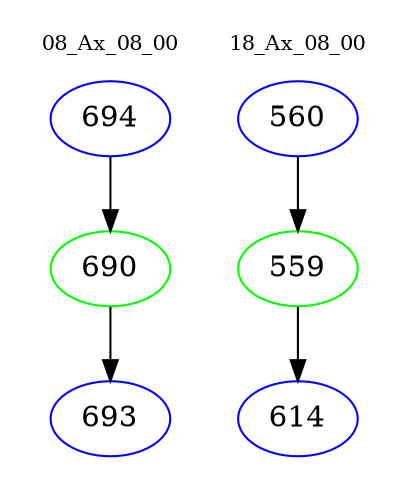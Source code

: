 digraph{
subgraph cluster_0 {
color = white
label = "08_Ax_08_00";
fontsize=10;
T0_694 [label="694", color="blue"]
T0_694 -> T0_690 [color="black"]
T0_690 [label="690", color="green"]
T0_690 -> T0_693 [color="black"]
T0_693 [label="693", color="blue"]
}
subgraph cluster_1 {
color = white
label = "18_Ax_08_00";
fontsize=10;
T1_560 [label="560", color="blue"]
T1_560 -> T1_559 [color="black"]
T1_559 [label="559", color="green"]
T1_559 -> T1_614 [color="black"]
T1_614 [label="614", color="blue"]
}
}
